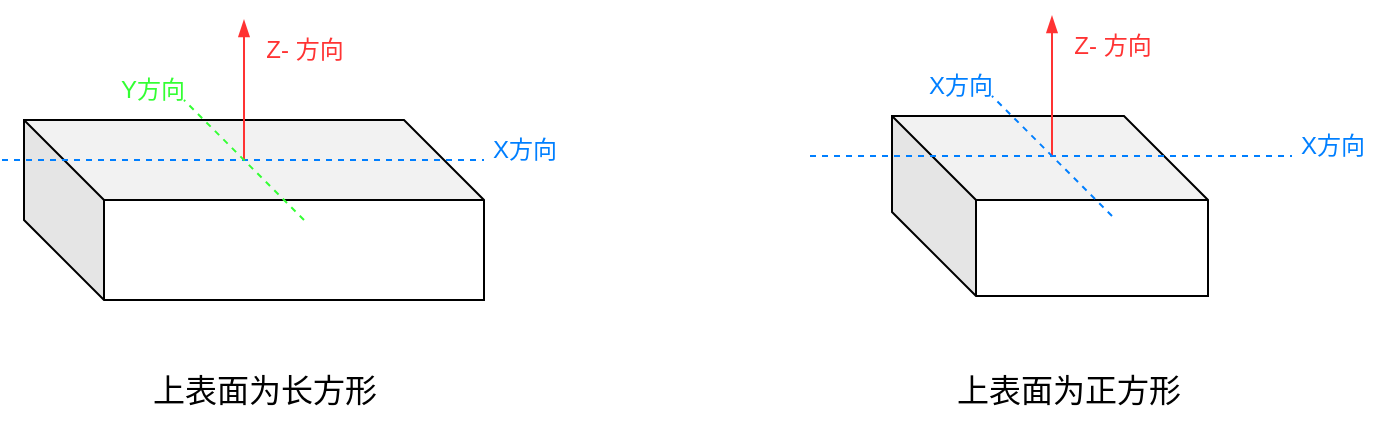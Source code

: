 <mxfile version="24.7.16">
  <diagram name="第 1 页" id="CdubtGvuZ9AqiGPIA_u2">
    <mxGraphModel dx="1040" dy="596" grid="1" gridSize="10" guides="1" tooltips="1" connect="1" arrows="1" fold="1" page="1" pageScale="1" pageWidth="827" pageHeight="1169" math="0" shadow="0">
      <root>
        <mxCell id="0" />
        <mxCell id="1" parent="0" />
        <mxCell id="BGm6XfJXxmxyATdWrMGK-1" value="" style="shape=cube;whiteSpace=wrap;html=1;boundedLbl=1;backgroundOutline=1;darkOpacity=0.05;darkOpacity2=0.1;size=40;" vertex="1" parent="1">
          <mxGeometry x="320" y="220" width="230" height="90" as="geometry" />
        </mxCell>
        <mxCell id="BGm6XfJXxmxyATdWrMGK-2" value="" style="endArrow=none;html=1;rounded=0;strokeColor=#007FFF;dashed=1;" edge="1" parent="1">
          <mxGeometry width="50" height="50" relative="1" as="geometry">
            <mxPoint x="309" y="240" as="sourcePoint" />
            <mxPoint x="550" y="240" as="targetPoint" />
          </mxGeometry>
        </mxCell>
        <mxCell id="BGm6XfJXxmxyATdWrMGK-3" value="" style="endArrow=blockThin;html=1;rounded=0;strokeColor=#FF3333;strokeWidth=1;endFill=1;" edge="1" parent="1">
          <mxGeometry width="50" height="50" relative="1" as="geometry">
            <mxPoint x="430" y="240" as="sourcePoint" />
            <mxPoint x="430" y="170" as="targetPoint" />
          </mxGeometry>
        </mxCell>
        <mxCell id="BGm6XfJXxmxyATdWrMGK-6" value="" style="endArrow=none;html=1;rounded=0;strokeColor=#33FF33;dashed=1;" edge="1" parent="1">
          <mxGeometry width="50" height="50" relative="1" as="geometry">
            <mxPoint x="460" y="270" as="sourcePoint" />
            <mxPoint x="400" y="210" as="targetPoint" />
          </mxGeometry>
        </mxCell>
        <mxCell id="BGm6XfJXxmxyATdWrMGK-8" value="X方向" style="text;html=1;align=center;verticalAlign=middle;resizable=0;points=[];autosize=1;strokeColor=none;fillColor=none;fontColor=#007FFF;" vertex="1" parent="1">
          <mxGeometry x="540" y="220" width="60" height="30" as="geometry" />
        </mxCell>
        <mxCell id="BGm6XfJXxmxyATdWrMGK-9" value="Y方向" style="text;html=1;align=center;verticalAlign=middle;resizable=0;points=[];autosize=1;strokeColor=none;fillColor=none;fontColor=#33FF33;rotation=0;" vertex="1" parent="1">
          <mxGeometry x="354" y="190" width="60" height="30" as="geometry" />
        </mxCell>
        <mxCell id="BGm6XfJXxmxyATdWrMGK-10" value="&lt;font color=&quot;#ff3333&quot;&gt;Z- 方向&lt;/font&gt;" style="text;html=1;align=center;verticalAlign=middle;resizable=0;points=[];autosize=1;strokeColor=none;fillColor=none;fontColor=#007FFF;" vertex="1" parent="1">
          <mxGeometry x="430" y="170" width="60" height="30" as="geometry" />
        </mxCell>
        <mxCell id="BGm6XfJXxmxyATdWrMGK-18" value="" style="shape=cube;whiteSpace=wrap;html=1;boundedLbl=1;backgroundOutline=1;darkOpacity=0.05;darkOpacity2=0.1;size=42;" vertex="1" parent="1">
          <mxGeometry x="754" y="218" width="158" height="90" as="geometry" />
        </mxCell>
        <mxCell id="BGm6XfJXxmxyATdWrMGK-19" value="" style="endArrow=none;html=1;rounded=0;strokeColor=#007FFF;dashed=1;" edge="1" parent="1">
          <mxGeometry width="50" height="50" relative="1" as="geometry">
            <mxPoint x="713" y="238" as="sourcePoint" />
            <mxPoint x="954" y="238" as="targetPoint" />
          </mxGeometry>
        </mxCell>
        <mxCell id="BGm6XfJXxmxyATdWrMGK-20" value="" style="endArrow=blockThin;html=1;rounded=0;strokeColor=#FF3333;strokeWidth=1;endFill=1;" edge="1" parent="1">
          <mxGeometry width="50" height="50" relative="1" as="geometry">
            <mxPoint x="834" y="238" as="sourcePoint" />
            <mxPoint x="834" y="168" as="targetPoint" />
          </mxGeometry>
        </mxCell>
        <mxCell id="BGm6XfJXxmxyATdWrMGK-21" value="" style="endArrow=none;html=1;rounded=0;strokeColor=#007FFF;dashed=1;" edge="1" parent="1">
          <mxGeometry width="50" height="50" relative="1" as="geometry">
            <mxPoint x="864" y="268" as="sourcePoint" />
            <mxPoint x="804" y="208" as="targetPoint" />
          </mxGeometry>
        </mxCell>
        <mxCell id="BGm6XfJXxmxyATdWrMGK-22" value="X方向" style="text;html=1;align=center;verticalAlign=middle;resizable=0;points=[];autosize=1;strokeColor=none;fillColor=none;fontColor=#007FFF;" vertex="1" parent="1">
          <mxGeometry x="944" y="218" width="60" height="30" as="geometry" />
        </mxCell>
        <mxCell id="BGm6XfJXxmxyATdWrMGK-23" value="X方向" style="text;html=1;align=center;verticalAlign=middle;resizable=0;points=[];autosize=1;strokeColor=none;fillColor=none;fontColor=#007FFF;rotation=0;" vertex="1" parent="1">
          <mxGeometry x="758" y="188" width="60" height="30" as="geometry" />
        </mxCell>
        <mxCell id="BGm6XfJXxmxyATdWrMGK-24" value="&lt;font color=&quot;#ff3333&quot;&gt;Z- 方向&lt;/font&gt;" style="text;html=1;align=center;verticalAlign=middle;resizable=0;points=[];autosize=1;strokeColor=none;fillColor=none;fontColor=#007FFF;" vertex="1" parent="1">
          <mxGeometry x="834" y="168" width="60" height="30" as="geometry" />
        </mxCell>
        <mxCell id="BGm6XfJXxmxyATdWrMGK-25" value="&lt;font style=&quot;font-size: 16px;&quot; color=&quot;#000000&quot;&gt;上表面为长方形&lt;/font&gt;" style="text;html=1;align=center;verticalAlign=middle;resizable=0;points=[];autosize=1;strokeColor=none;fillColor=none;fontColor=#007FFF;" vertex="1" parent="1">
          <mxGeometry x="370" y="340" width="140" height="30" as="geometry" />
        </mxCell>
        <mxCell id="BGm6XfJXxmxyATdWrMGK-26" value="&lt;font style=&quot;font-size: 16px;&quot; color=&quot;#000000&quot;&gt;上表面为正方形&lt;/font&gt;" style="text;html=1;align=center;verticalAlign=middle;resizable=0;points=[];autosize=1;strokeColor=none;fillColor=none;fontColor=#007FFF;" vertex="1" parent="1">
          <mxGeometry x="772" y="340" width="140" height="30" as="geometry" />
        </mxCell>
      </root>
    </mxGraphModel>
  </diagram>
</mxfile>
